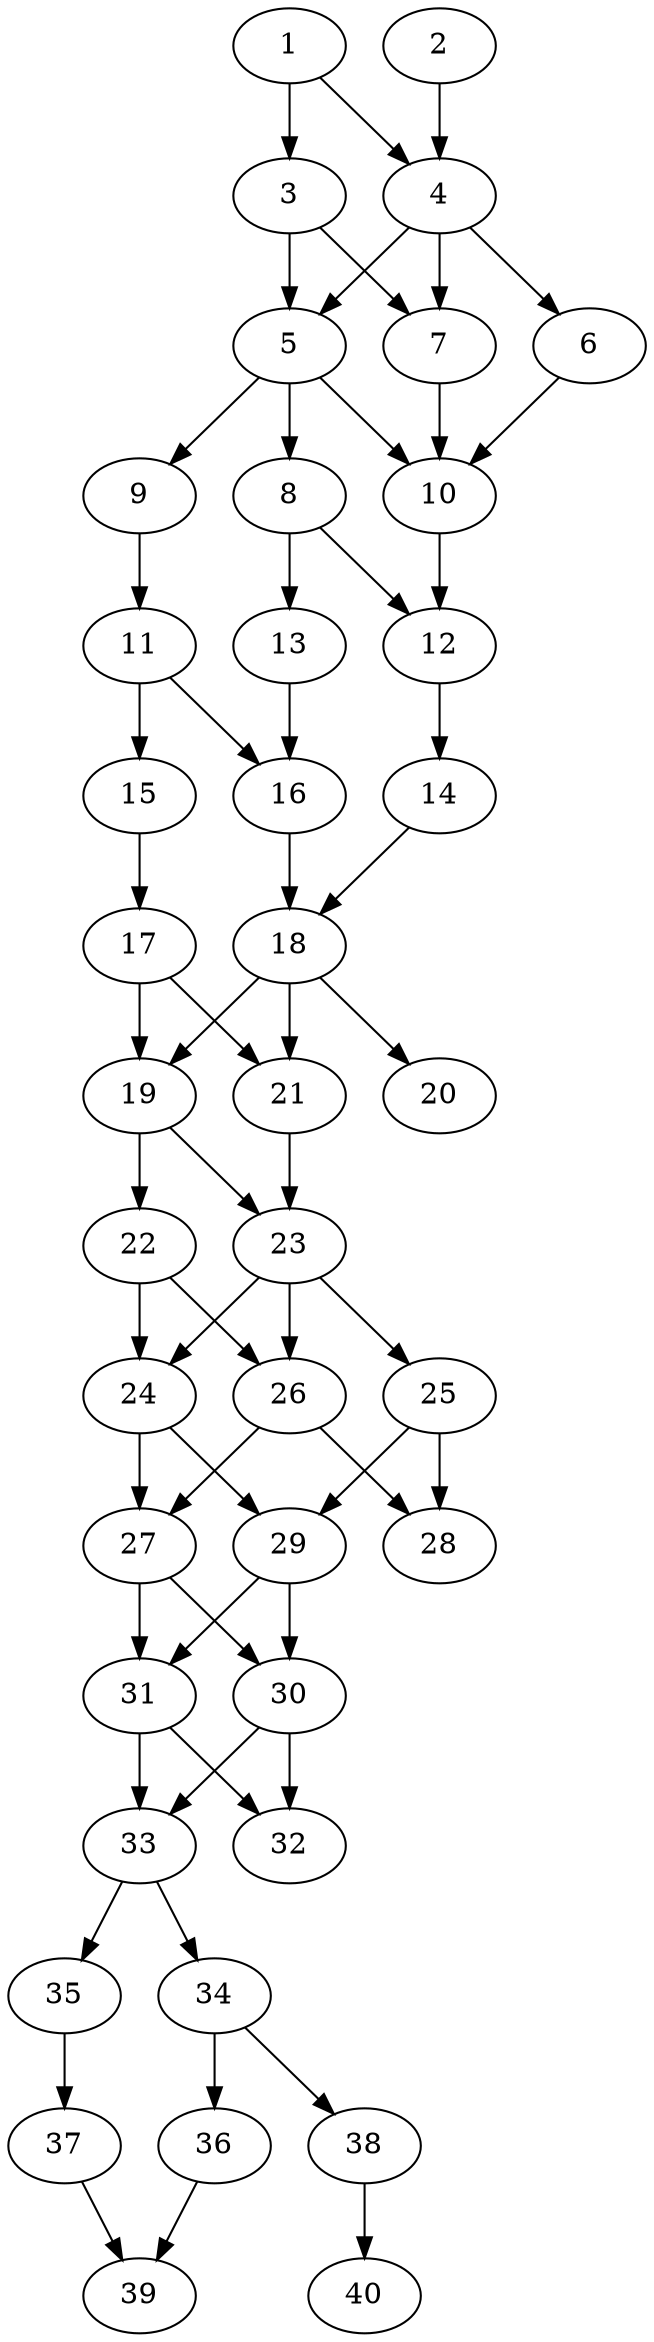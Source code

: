 // DAG automatically generated by daggen at Thu Oct  3 14:06:50 2019
// ./daggen --dot -n 40 --ccr 0.3 --fat 0.3 --regular 0.9 --density 0.7 --mindata 5242880 --maxdata 52428800 
digraph G {
  1 [size="81015467", alpha="0.10", expect_size="24304640"] 
  1 -> 3 [size ="24304640"]
  1 -> 4 [size ="24304640"]
  2 [size="152135680", alpha="0.07", expect_size="45640704"] 
  2 -> 4 [size ="45640704"]
  3 [size="168693760", alpha="0.03", expect_size="50608128"] 
  3 -> 5 [size ="50608128"]
  3 -> 7 [size ="50608128"]
  4 [size="104557227", alpha="0.18", expect_size="31367168"] 
  4 -> 5 [size ="31367168"]
  4 -> 6 [size ="31367168"]
  4 -> 7 [size ="31367168"]
  5 [size="39157760", alpha="0.19", expect_size="11747328"] 
  5 -> 8 [size ="11747328"]
  5 -> 9 [size ="11747328"]
  5 -> 10 [size ="11747328"]
  6 [size="112414720", alpha="0.13", expect_size="33724416"] 
  6 -> 10 [size ="33724416"]
  7 [size="34481493", alpha="0.07", expect_size="10344448"] 
  7 -> 10 [size ="10344448"]
  8 [size="39424000", alpha="0.13", expect_size="11827200"] 
  8 -> 12 [size ="11827200"]
  8 -> 13 [size ="11827200"]
  9 [size="148572160", alpha="0.01", expect_size="44571648"] 
  9 -> 11 [size ="44571648"]
  10 [size="52428800", alpha="0.16", expect_size="15728640"] 
  10 -> 12 [size ="15728640"]
  11 [size="34457600", alpha="0.05", expect_size="10337280"] 
  11 -> 15 [size ="10337280"]
  11 -> 16 [size ="10337280"]
  12 [size="109431467", alpha="0.08", expect_size="32829440"] 
  12 -> 14 [size ="32829440"]
  13 [size="167103147", alpha="0.12", expect_size="50130944"] 
  13 -> 16 [size ="50130944"]
  14 [size="30685867", alpha="0.18", expect_size="9205760"] 
  14 -> 18 [size ="9205760"]
  15 [size="173230080", alpha="0.00", expect_size="51969024"] 
  15 -> 17 [size ="51969024"]
  16 [size="164652373", alpha="0.06", expect_size="49395712"] 
  16 -> 18 [size ="49395712"]
  17 [size="107844267", alpha="0.09", expect_size="32353280"] 
  17 -> 19 [size ="32353280"]
  17 -> 21 [size ="32353280"]
  18 [size="160266240", alpha="0.09", expect_size="48079872"] 
  18 -> 19 [size ="48079872"]
  18 -> 20 [size ="48079872"]
  18 -> 21 [size ="48079872"]
  19 [size="109073067", alpha="0.02", expect_size="32721920"] 
  19 -> 22 [size ="32721920"]
  19 -> 23 [size ="32721920"]
  20 [size="116244480", alpha="0.01", expect_size="34873344"] 
  21 [size="86667947", alpha="0.07", expect_size="26000384"] 
  21 -> 23 [size ="26000384"]
  22 [size="124893867", alpha="0.10", expect_size="37468160"] 
  22 -> 24 [size ="37468160"]
  22 -> 26 [size ="37468160"]
  23 [size="29996373", alpha="0.13", expect_size="8998912"] 
  23 -> 24 [size ="8998912"]
  23 -> 25 [size ="8998912"]
  23 -> 26 [size ="8998912"]
  24 [size="122490880", alpha="0.06", expect_size="36747264"] 
  24 -> 27 [size ="36747264"]
  24 -> 29 [size ="36747264"]
  25 [size="104075947", alpha="0.03", expect_size="31222784"] 
  25 -> 28 [size ="31222784"]
  25 -> 29 [size ="31222784"]
  26 [size="104396800", alpha="0.11", expect_size="31319040"] 
  26 -> 27 [size ="31319040"]
  26 -> 28 [size ="31319040"]
  27 [size="149534720", alpha="0.02", expect_size="44860416"] 
  27 -> 30 [size ="44860416"]
  27 -> 31 [size ="44860416"]
  28 [size="61450240", alpha="0.15", expect_size="18435072"] 
  29 [size="131990187", alpha="0.05", expect_size="39597056"] 
  29 -> 30 [size ="39597056"]
  29 -> 31 [size ="39597056"]
  30 [size="151313067", alpha="0.20", expect_size="45393920"] 
  30 -> 32 [size ="45393920"]
  30 -> 33 [size ="45393920"]
  31 [size="155842560", alpha="0.16", expect_size="46752768"] 
  31 -> 32 [size ="46752768"]
  31 -> 33 [size ="46752768"]
  32 [size="51831467", alpha="0.05", expect_size="15549440"] 
  33 [size="131229013", alpha="0.12", expect_size="39368704"] 
  33 -> 34 [size ="39368704"]
  33 -> 35 [size ="39368704"]
  34 [size="73393493", alpha="0.01", expect_size="22018048"] 
  34 -> 36 [size ="22018048"]
  34 -> 38 [size ="22018048"]
  35 [size="122695680", alpha="0.10", expect_size="36808704"] 
  35 -> 37 [size ="36808704"]
  36 [size="143534080", alpha="0.18", expect_size="43060224"] 
  36 -> 39 [size ="43060224"]
  37 [size="73557333", alpha="0.17", expect_size="22067200"] 
  37 -> 39 [size ="22067200"]
  38 [size="87063893", alpha="0.14", expect_size="26119168"] 
  38 -> 40 [size ="26119168"]
  39 [size="48718507", alpha="0.03", expect_size="14615552"] 
  40 [size="89613653", alpha="0.04", expect_size="26884096"] 
}
